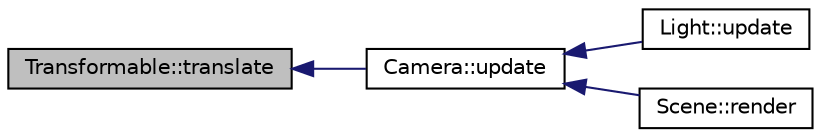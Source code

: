 digraph "Transformable::translate"
{
  edge [fontname="Helvetica",fontsize="10",labelfontname="Helvetica",labelfontsize="10"];
  node [fontname="Helvetica",fontsize="10",shape=record];
  rankdir="LR";
  Node1 [label="Transformable::translate",height=0.2,width=0.4,color="black", fillcolor="grey75", style="filled" fontcolor="black"];
  Node1 -> Node2 [dir="back",color="midnightblue",fontsize="10",style="solid",fontname="Helvetica"];
  Node2 [label="Camera::update",height=0.2,width=0.4,color="black", fillcolor="white", style="filled",URL="$class_camera.html#a42cda7239981a5618660d04bd5893556",tooltip="Checks for the camera&#39;s movement flags, moving the camera accordingly. "];
  Node2 -> Node3 [dir="back",color="midnightblue",fontsize="10",style="solid",fontname="Helvetica"];
  Node3 [label="Light::update",height=0.2,width=0.4,color="black", fillcolor="white", style="filled",URL="$class_light.html#a295eaf1ef5ebd30fa4997d4f7ccbb7e1",tooltip="Updates the light, aligning the camera with the light. "];
  Node2 -> Node4 [dir="back",color="midnightblue",fontsize="10",style="solid",fontname="Helvetica"];
  Node4 [label="Scene::render",height=0.2,width=0.4,color="black", fillcolor="white", style="filled",URL="$class_scene.html#a4ddf2d16f371ee9533b3faf1dd5ddfb1",tooltip="Renders this scene. "];
}

